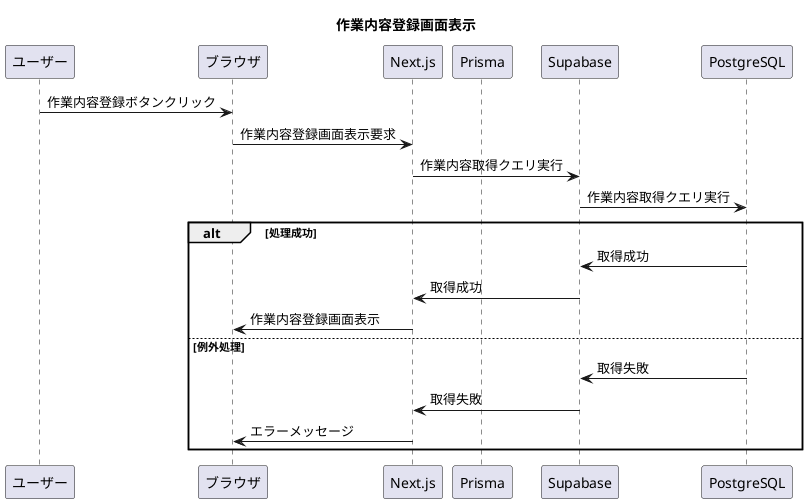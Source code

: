 @startuml pageCategoryInsert
title "作業内容登録画面表示"
participant ユーザー
participant ブラウザ
participant Next.js
participant Prisma
participant Supabase
participant PostgreSQL

ユーザー -> ブラウザ: 作業内容登録ボタンクリック
ブラウザ -> Next.js: 作業内容登録画面表示要求
Next.js -> Supabase: 作業内容取得クエリ実行
Supabase -> PostgreSQL: 作業内容取得クエリ実行
alt 処理成功
  PostgreSQL -> Supabase: 取得成功
  Supabase -> Next.js: 取得成功
  Next.js -> ブラウザ: 作業内容登録画面表示
else 例外処理
  PostgreSQL -> Supabase: 取得失敗
  Supabase -> Next.js: 取得失敗
  Next.js -> ブラウザ: エラーメッセージ
end

@enduml